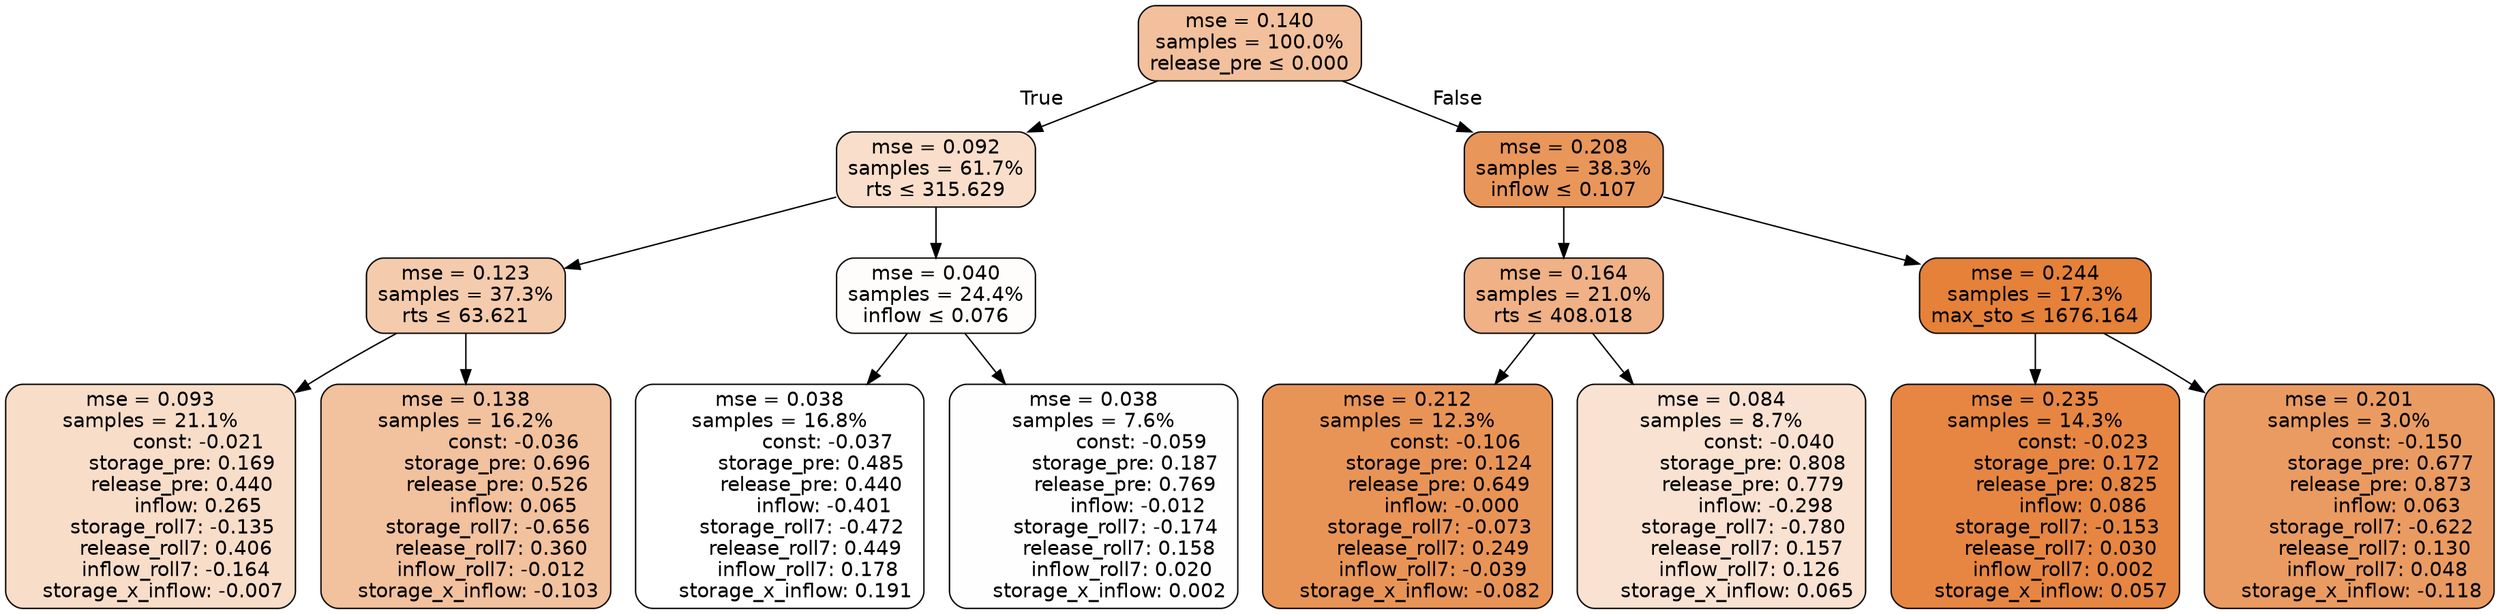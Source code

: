 digraph tree {
bgcolor="transparent"
node [shape=rectangle, style="filled, rounded", color="black", fontname=helvetica] ;
edge [fontname=helvetica] ;
	"0" [label="mse = 0.140
samples = 100.0%
release_pre &le; 0.000", fillcolor="#f2c09c"]
	"1" [label="mse = 0.092
samples = 61.7%
rts &le; 315.629", fillcolor="#f8decb"]
	"2" [label="mse = 0.123
samples = 37.3%
rts &le; 63.621", fillcolor="#f4cbad"]
	"3" [label="mse = 0.093
samples = 21.1%
               const: -0.021
          storage_pre: 0.169
          release_pre: 0.440
               inflow: 0.265
       storage_roll7: -0.135
        release_roll7: 0.406
        inflow_roll7: -0.164
    storage_x_inflow: -0.007", fillcolor="#f8ddc9"]
	"4" [label="mse = 0.138
samples = 16.2%
               const: -0.036
          storage_pre: 0.696
          release_pre: 0.526
               inflow: 0.065
       storage_roll7: -0.656
        release_roll7: 0.360
        inflow_roll7: -0.012
    storage_x_inflow: -0.103", fillcolor="#f2c19e"]
	"5" [label="mse = 0.040
samples = 24.4%
inflow &le; 0.076", fillcolor="#fefdfc"]
	"6" [label="mse = 0.038
samples = 16.8%
               const: -0.037
          storage_pre: 0.485
          release_pre: 0.440
              inflow: -0.401
       storage_roll7: -0.472
        release_roll7: 0.449
         inflow_roll7: 0.178
     storage_x_inflow: 0.191", fillcolor="#ffffff"]
	"7" [label="mse = 0.038
samples = 7.6%
               const: -0.059
          storage_pre: 0.187
          release_pre: 0.769
              inflow: -0.012
       storage_roll7: -0.174
        release_roll7: 0.158
         inflow_roll7: 0.020
     storage_x_inflow: 0.002", fillcolor="#fefefe"]
	"8" [label="mse = 0.208
samples = 38.3%
inflow &le; 0.107", fillcolor="#e9965b"]
	"9" [label="mse = 0.164
samples = 21.0%
rts &le; 408.018", fillcolor="#efb185"]
	"10" [label="mse = 0.212
samples = 12.3%
               const: -0.106
          storage_pre: 0.124
          release_pre: 0.649
              inflow: -0.000
       storage_roll7: -0.073
        release_roll7: 0.249
        inflow_roll7: -0.039
    storage_x_inflow: -0.082", fillcolor="#e99457"]
	"11" [label="mse = 0.084
samples = 8.7%
               const: -0.040
          storage_pre: 0.808
          release_pre: 0.779
              inflow: -0.298
       storage_roll7: -0.780
        release_roll7: 0.157
         inflow_roll7: 0.126
     storage_x_inflow: 0.065", fillcolor="#f9e2d2"]
	"12" [label="mse = 0.244
samples = 17.3%
max_sto &le; 1676.164", fillcolor="#e58139"]
	"13" [label="mse = 0.235
samples = 14.3%
               const: -0.023
          storage_pre: 0.172
          release_pre: 0.825
               inflow: 0.086
       storage_roll7: -0.153
        release_roll7: 0.030
         inflow_roll7: 0.002
     storage_x_inflow: 0.057", fillcolor="#e68642"]
	"14" [label="mse = 0.201
samples = 3.0%
               const: -0.150
          storage_pre: 0.677
          release_pre: 0.873
               inflow: 0.063
       storage_roll7: -0.622
        release_roll7: 0.130
         inflow_roll7: 0.048
    storage_x_inflow: -0.118", fillcolor="#ea9b62"]

	"0" -> "1" [labeldistance=2.5, labelangle=45, headlabel="True"]
	"1" -> "2"
	"2" -> "3"
	"2" -> "4"
	"1" -> "5"
	"5" -> "6"
	"5" -> "7"
	"0" -> "8" [labeldistance=2.5, labelangle=-45, headlabel="False"]
	"8" -> "9"
	"9" -> "10"
	"9" -> "11"
	"8" -> "12"
	"12" -> "13"
	"12" -> "14"
}